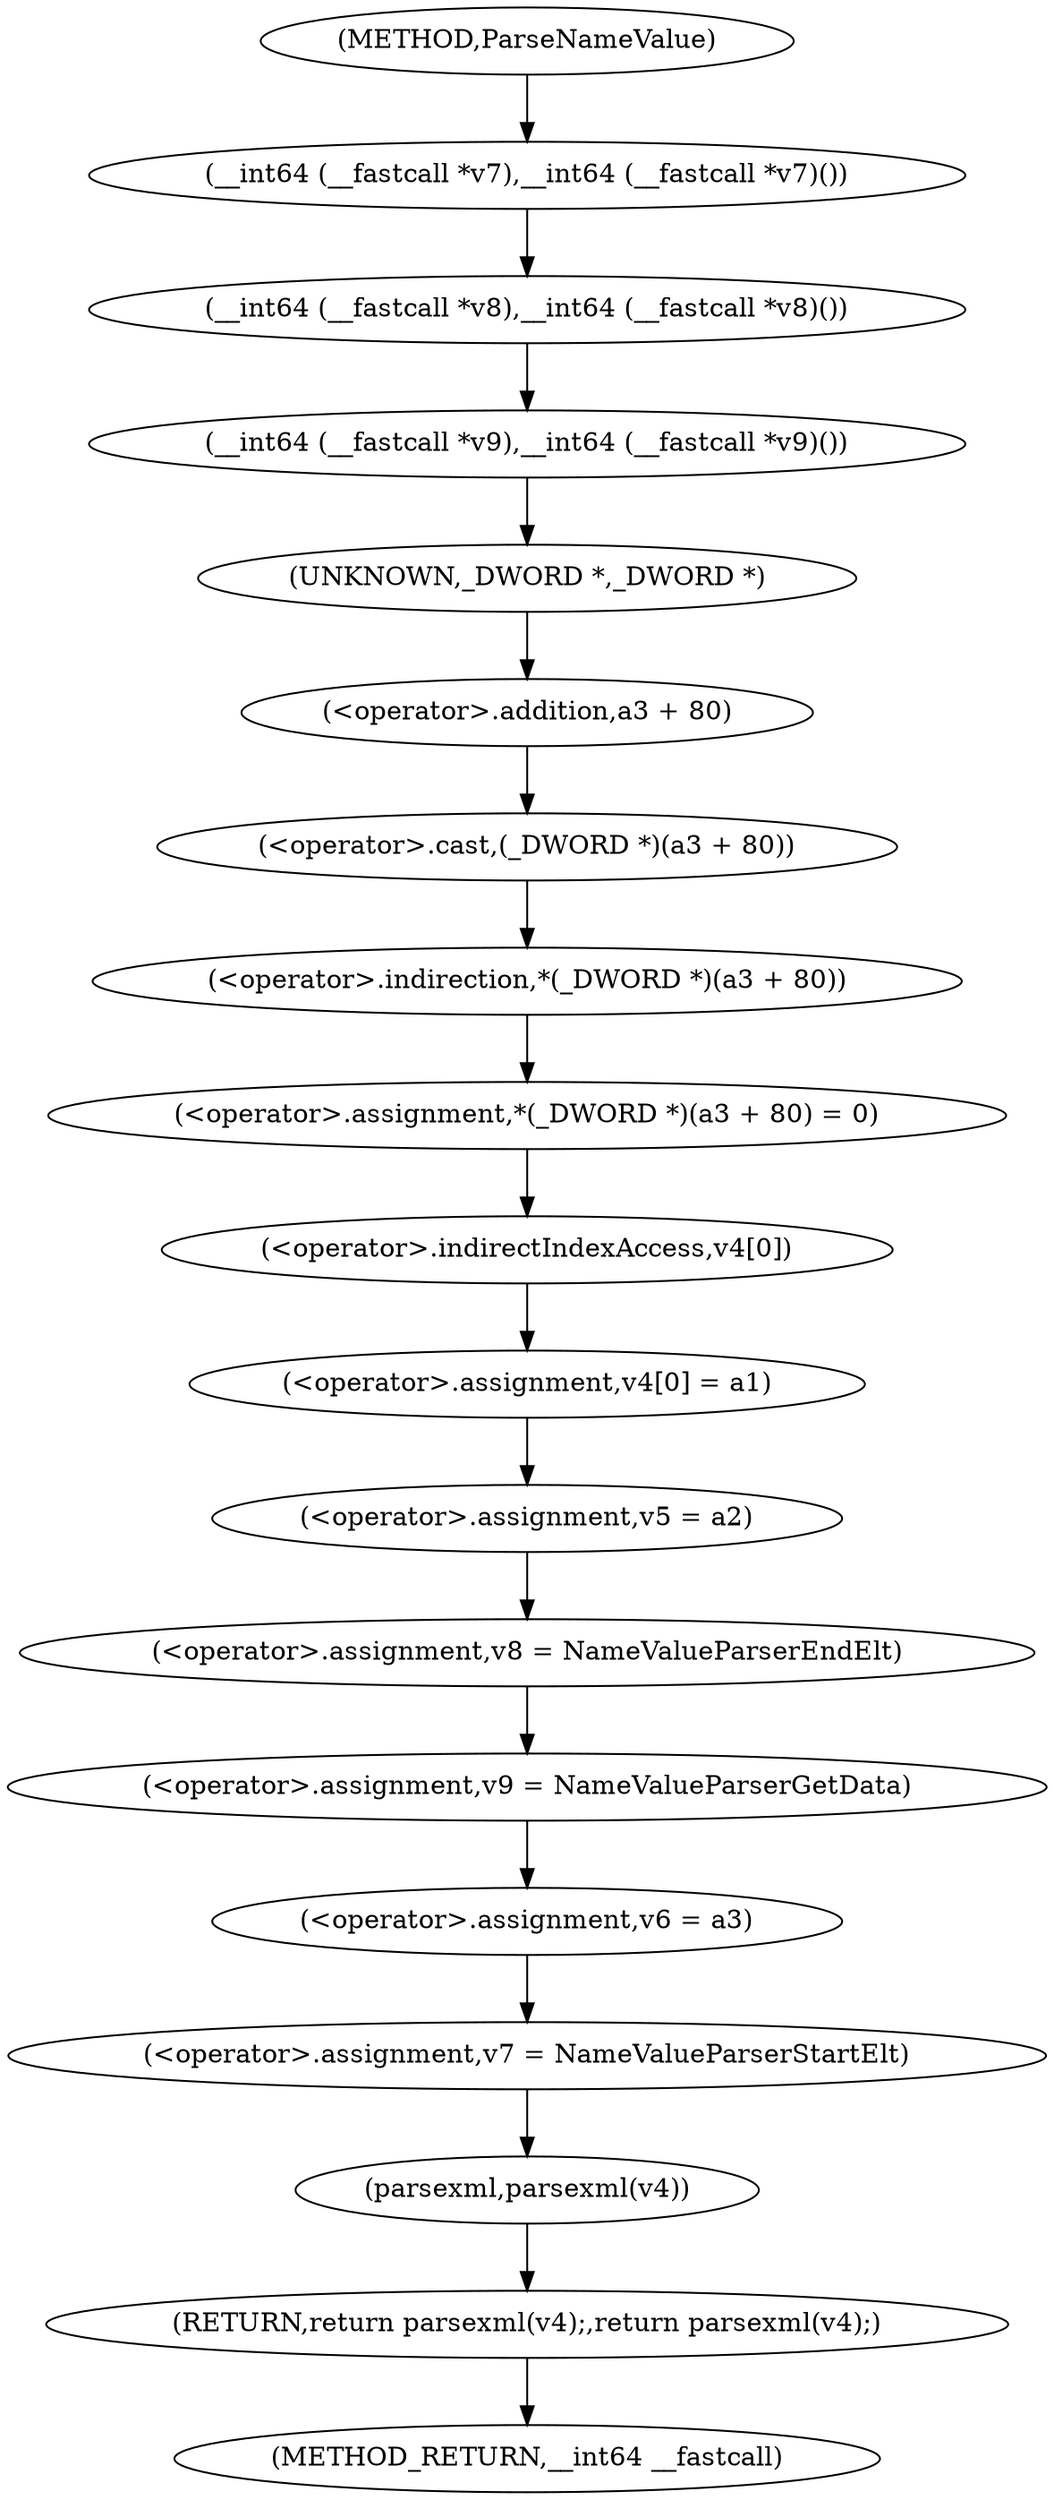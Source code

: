 digraph ParseNameValue {  
"1000116" [label = "(__int64 (__fastcall *v7),__int64 (__fastcall *v7)())" ]
"1000117" [label = "(__int64 (__fastcall *v8),__int64 (__fastcall *v8)())" ]
"1000118" [label = "(__int64 (__fastcall *v9),__int64 (__fastcall *v9)())" ]
"1000122" [label = "(<operator>.assignment,*(_DWORD *)(a3 + 80) = 0)" ]
"1000123" [label = "(<operator>.indirection,*(_DWORD *)(a3 + 80))" ]
"1000124" [label = "(<operator>.cast,(_DWORD *)(a3 + 80))" ]
"1000125" [label = "(UNKNOWN,_DWORD *,_DWORD *)" ]
"1000126" [label = "(<operator>.addition,a3 + 80)" ]
"1000130" [label = "(<operator>.assignment,v4[0] = a1)" ]
"1000131" [label = "(<operator>.indirectIndexAccess,v4[0])" ]
"1000135" [label = "(<operator>.assignment,v5 = a2)" ]
"1000138" [label = "(<operator>.assignment,v8 = NameValueParserEndElt)" ]
"1000141" [label = "(<operator>.assignment,v9 = NameValueParserGetData)" ]
"1000144" [label = "(<operator>.assignment,v6 = a3)" ]
"1000147" [label = "(<operator>.assignment,v7 = NameValueParserStartElt)" ]
"1000151" [label = "(RETURN,return parsexml(v4);,return parsexml(v4);)" ]
"1000152" [label = "(parsexml,parsexml(v4))" ]
"1000108" [label = "(METHOD,ParseNameValue)" ]
"1000154" [label = "(METHOD_RETURN,__int64 __fastcall)" ]
  "1000116" -> "1000117" 
  "1000117" -> "1000118" 
  "1000118" -> "1000125" 
  "1000122" -> "1000131" 
  "1000123" -> "1000122" 
  "1000124" -> "1000123" 
  "1000125" -> "1000126" 
  "1000126" -> "1000124" 
  "1000130" -> "1000135" 
  "1000131" -> "1000130" 
  "1000135" -> "1000138" 
  "1000138" -> "1000141" 
  "1000141" -> "1000144" 
  "1000144" -> "1000147" 
  "1000147" -> "1000152" 
  "1000151" -> "1000154" 
  "1000152" -> "1000151" 
  "1000108" -> "1000116" 
}

